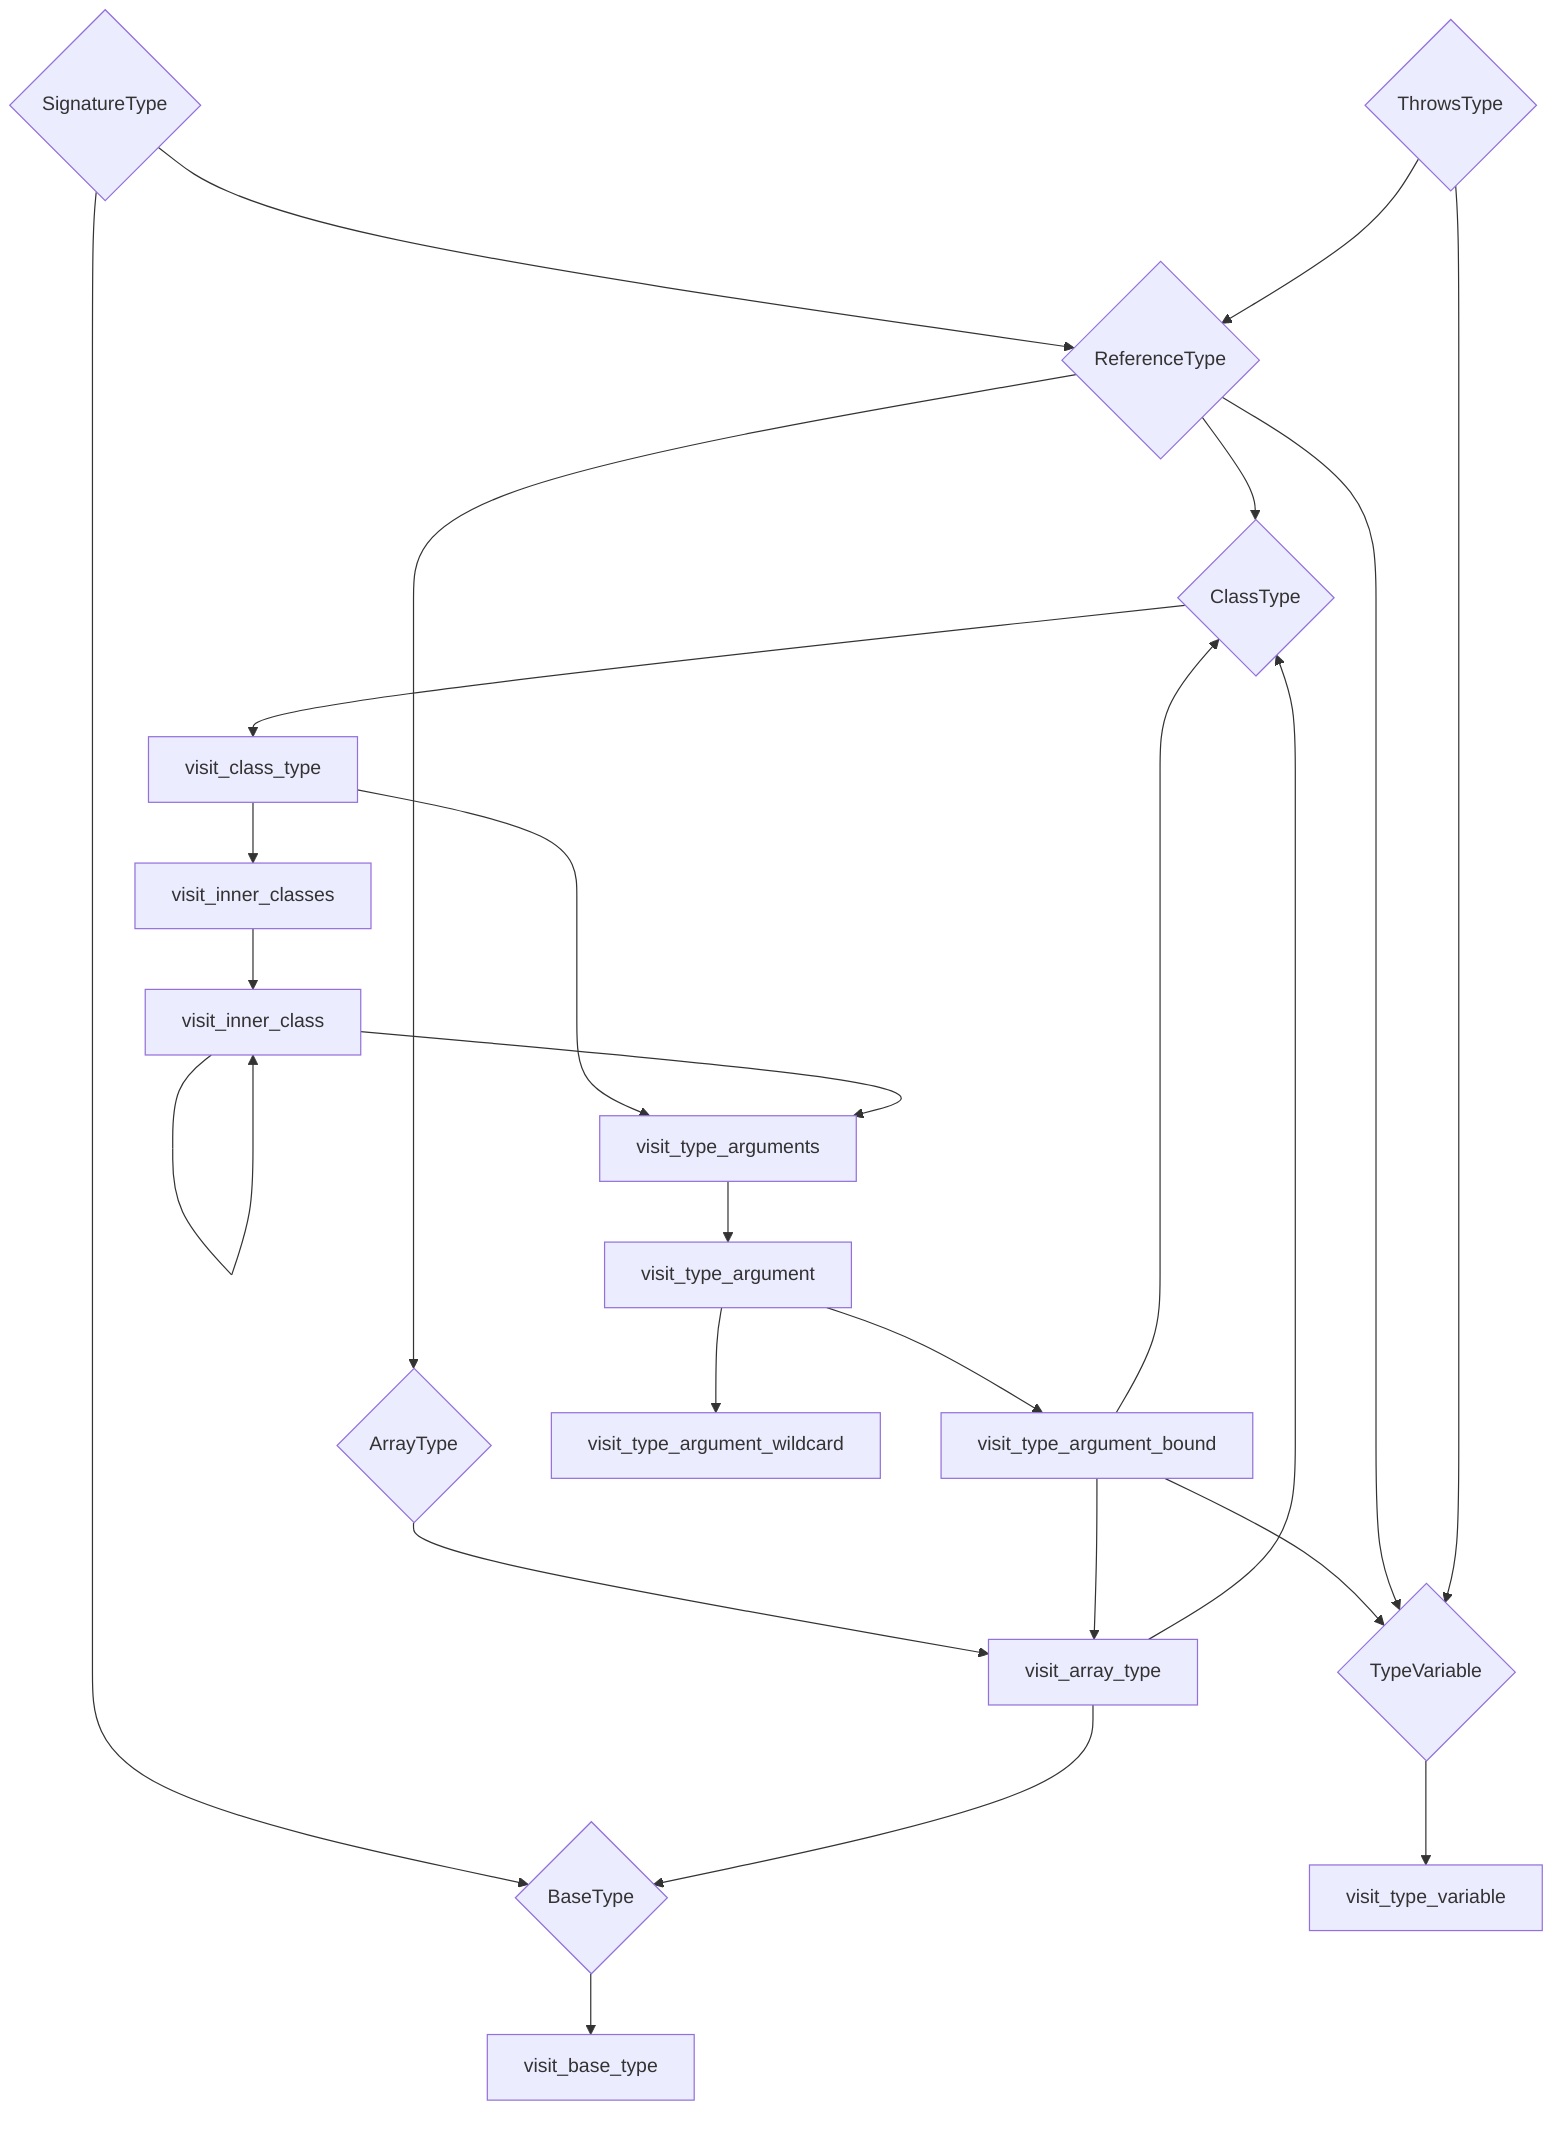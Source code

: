flowchart
    TV_TYP_REF{ReferenceType}
    TV_TYP_SIG{SignatureType}
    TV_TYP_THR{ThrowsType}
    TV_TYP_BAS{BaseType}
    TV_TYP_ARR{ArrayType}
    TV_TYP_CLS{ClassType}
    TV_TYP_TYP_VAR{TypeVariable}

    TV_A1[visit_base_type]
    TV_A2[visit_class_type]
    TV_A3[visit_array_type]
    TV_A4[visit_type_variable]
    TV_B0[visit_type_arguments]
    TV_B1[visit_type_argument]
    TV_B2[visit_type_argument_bound]
    TV_B3[visit_type_argument_wildcard]
    TV_C0[visit_inner_classes]
    TV_C1[visit_inner_class]

    TV_TYP_REF & TV_B2 & TV_A3 --> TV_TYP_CLS
    TV_TYP_SIG & TV_TYP_THR --> TV_TYP_REF

    TV_TYP_SIG & TV_A3 --> TV_TYP_BAS
    TV_TYP_REF --> TV_TYP_ARR
    
    TV_TYP_BAS --> TV_A1
    TV_TYP_ARR --> TV_A3
    TV_TYP_CLS --> TV_A2
    TV_TYP_TYP_VAR --> TV_A4

    TV_A2 --> TV_B0
    TV_B0 --> TV_B1
    TV_B1 --> TV_B3
    TV_B1 --> TV_B2
    TV_B2 --> TV_A3 & TV_TYP_TYP_VAR

    TV_A2 --> TV_C0
    TV_C0 --> TV_C1
    TV_C1 --> TV_B0
    TV_C1 --> TV_C1

    TV_TYP_REF --> TV_TYP_TYP_VAR
    TV_TYP_THR --> TV_TYP_TYP_VAR